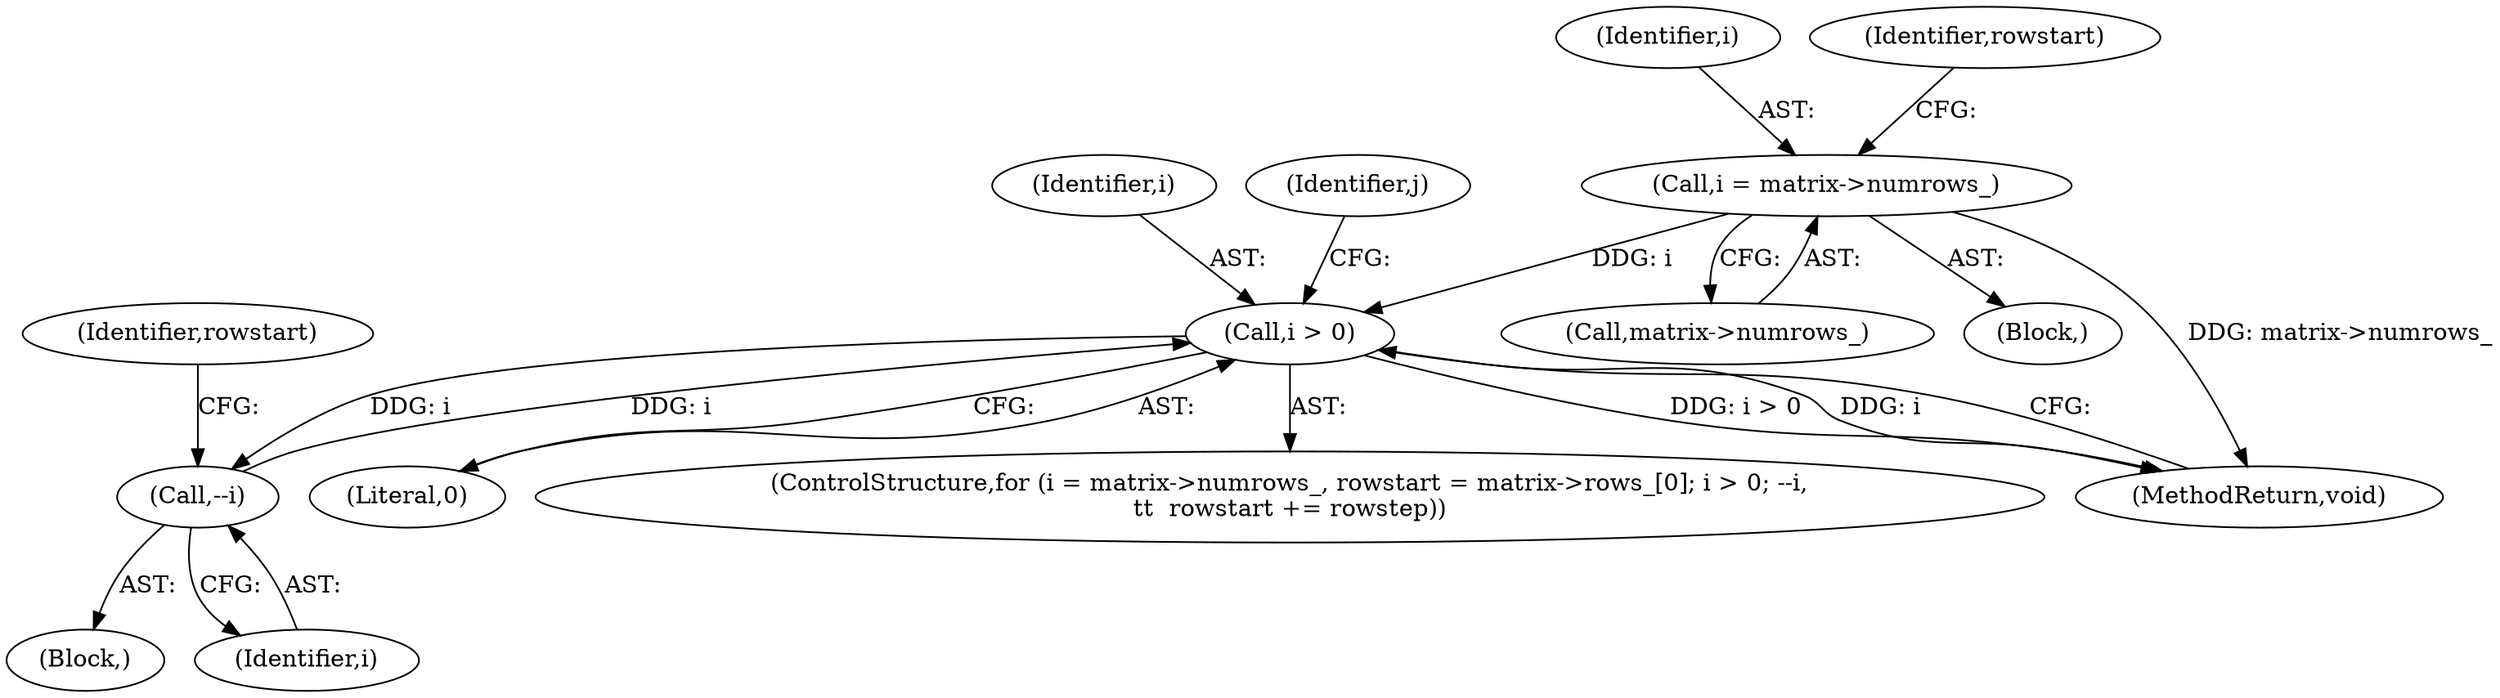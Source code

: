 digraph "0_jasper_d42b2388f7f8e0332c846675133acea151fc557a_15@pointer" {
"1000130" [label="(Call,i = matrix->numrows_)"];
"1000142" [label="(Call,i > 0)"];
"1000146" [label="(Call,--i)"];
"1000130" [label="(Call,i = matrix->numrows_)"];
"1000144" [label="(Literal,0)"];
"1000149" [label="(Identifier,rowstart)"];
"1000143" [label="(Identifier,i)"];
"1000132" [label="(Call,matrix->numrows_)"];
"1000155" [label="(Identifier,j)"];
"1000145" [label="(Block,)"];
"1000128" [label="(ControlStructure,for (i = matrix->numrows_, rowstart = matrix->rows_[0]; i > 0; --i,\n\t\t  rowstart += rowstep))"];
"1000146" [label="(Call,--i)"];
"1000142" [label="(Call,i > 0)"];
"1000147" [label="(Identifier,i)"];
"1000131" [label="(Identifier,i)"];
"1000129" [label="(Block,)"];
"1000178" [label="(MethodReturn,void)"];
"1000136" [label="(Identifier,rowstart)"];
"1000130" -> "1000129"  [label="AST: "];
"1000130" -> "1000132"  [label="CFG: "];
"1000131" -> "1000130"  [label="AST: "];
"1000132" -> "1000130"  [label="AST: "];
"1000136" -> "1000130"  [label="CFG: "];
"1000130" -> "1000178"  [label="DDG: matrix->numrows_"];
"1000130" -> "1000142"  [label="DDG: i"];
"1000142" -> "1000128"  [label="AST: "];
"1000142" -> "1000144"  [label="CFG: "];
"1000143" -> "1000142"  [label="AST: "];
"1000144" -> "1000142"  [label="AST: "];
"1000155" -> "1000142"  [label="CFG: "];
"1000178" -> "1000142"  [label="CFG: "];
"1000142" -> "1000178"  [label="DDG: i > 0"];
"1000142" -> "1000178"  [label="DDG: i"];
"1000146" -> "1000142"  [label="DDG: i"];
"1000142" -> "1000146"  [label="DDG: i"];
"1000146" -> "1000145"  [label="AST: "];
"1000146" -> "1000147"  [label="CFG: "];
"1000147" -> "1000146"  [label="AST: "];
"1000149" -> "1000146"  [label="CFG: "];
}

